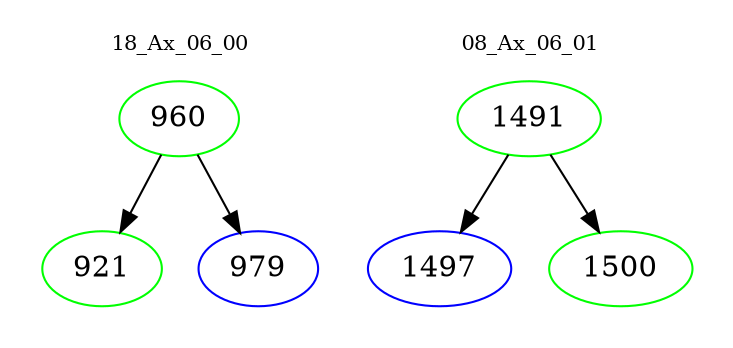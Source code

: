 digraph{
subgraph cluster_0 {
color = white
label = "18_Ax_06_00";
fontsize=10;
T0_960 [label="960", color="green"]
T0_960 -> T0_921 [color="black"]
T0_921 [label="921", color="green"]
T0_960 -> T0_979 [color="black"]
T0_979 [label="979", color="blue"]
}
subgraph cluster_1 {
color = white
label = "08_Ax_06_01";
fontsize=10;
T1_1491 [label="1491", color="green"]
T1_1491 -> T1_1497 [color="black"]
T1_1497 [label="1497", color="blue"]
T1_1491 -> T1_1500 [color="black"]
T1_1500 [label="1500", color="green"]
}
}
